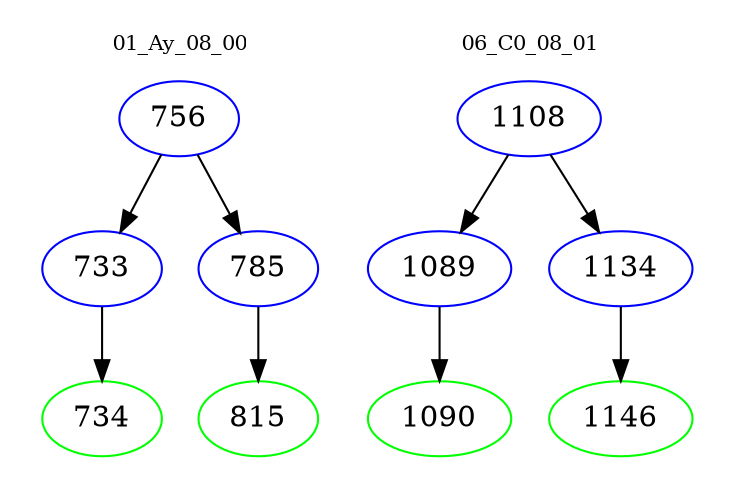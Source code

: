 digraph{
subgraph cluster_0 {
color = white
label = "01_Ay_08_00";
fontsize=10;
T0_756 [label="756", color="blue"]
T0_756 -> T0_733 [color="black"]
T0_733 [label="733", color="blue"]
T0_733 -> T0_734 [color="black"]
T0_734 [label="734", color="green"]
T0_756 -> T0_785 [color="black"]
T0_785 [label="785", color="blue"]
T0_785 -> T0_815 [color="black"]
T0_815 [label="815", color="green"]
}
subgraph cluster_1 {
color = white
label = "06_C0_08_01";
fontsize=10;
T1_1108 [label="1108", color="blue"]
T1_1108 -> T1_1089 [color="black"]
T1_1089 [label="1089", color="blue"]
T1_1089 -> T1_1090 [color="black"]
T1_1090 [label="1090", color="green"]
T1_1108 -> T1_1134 [color="black"]
T1_1134 [label="1134", color="blue"]
T1_1134 -> T1_1146 [color="black"]
T1_1146 [label="1146", color="green"]
}
}

